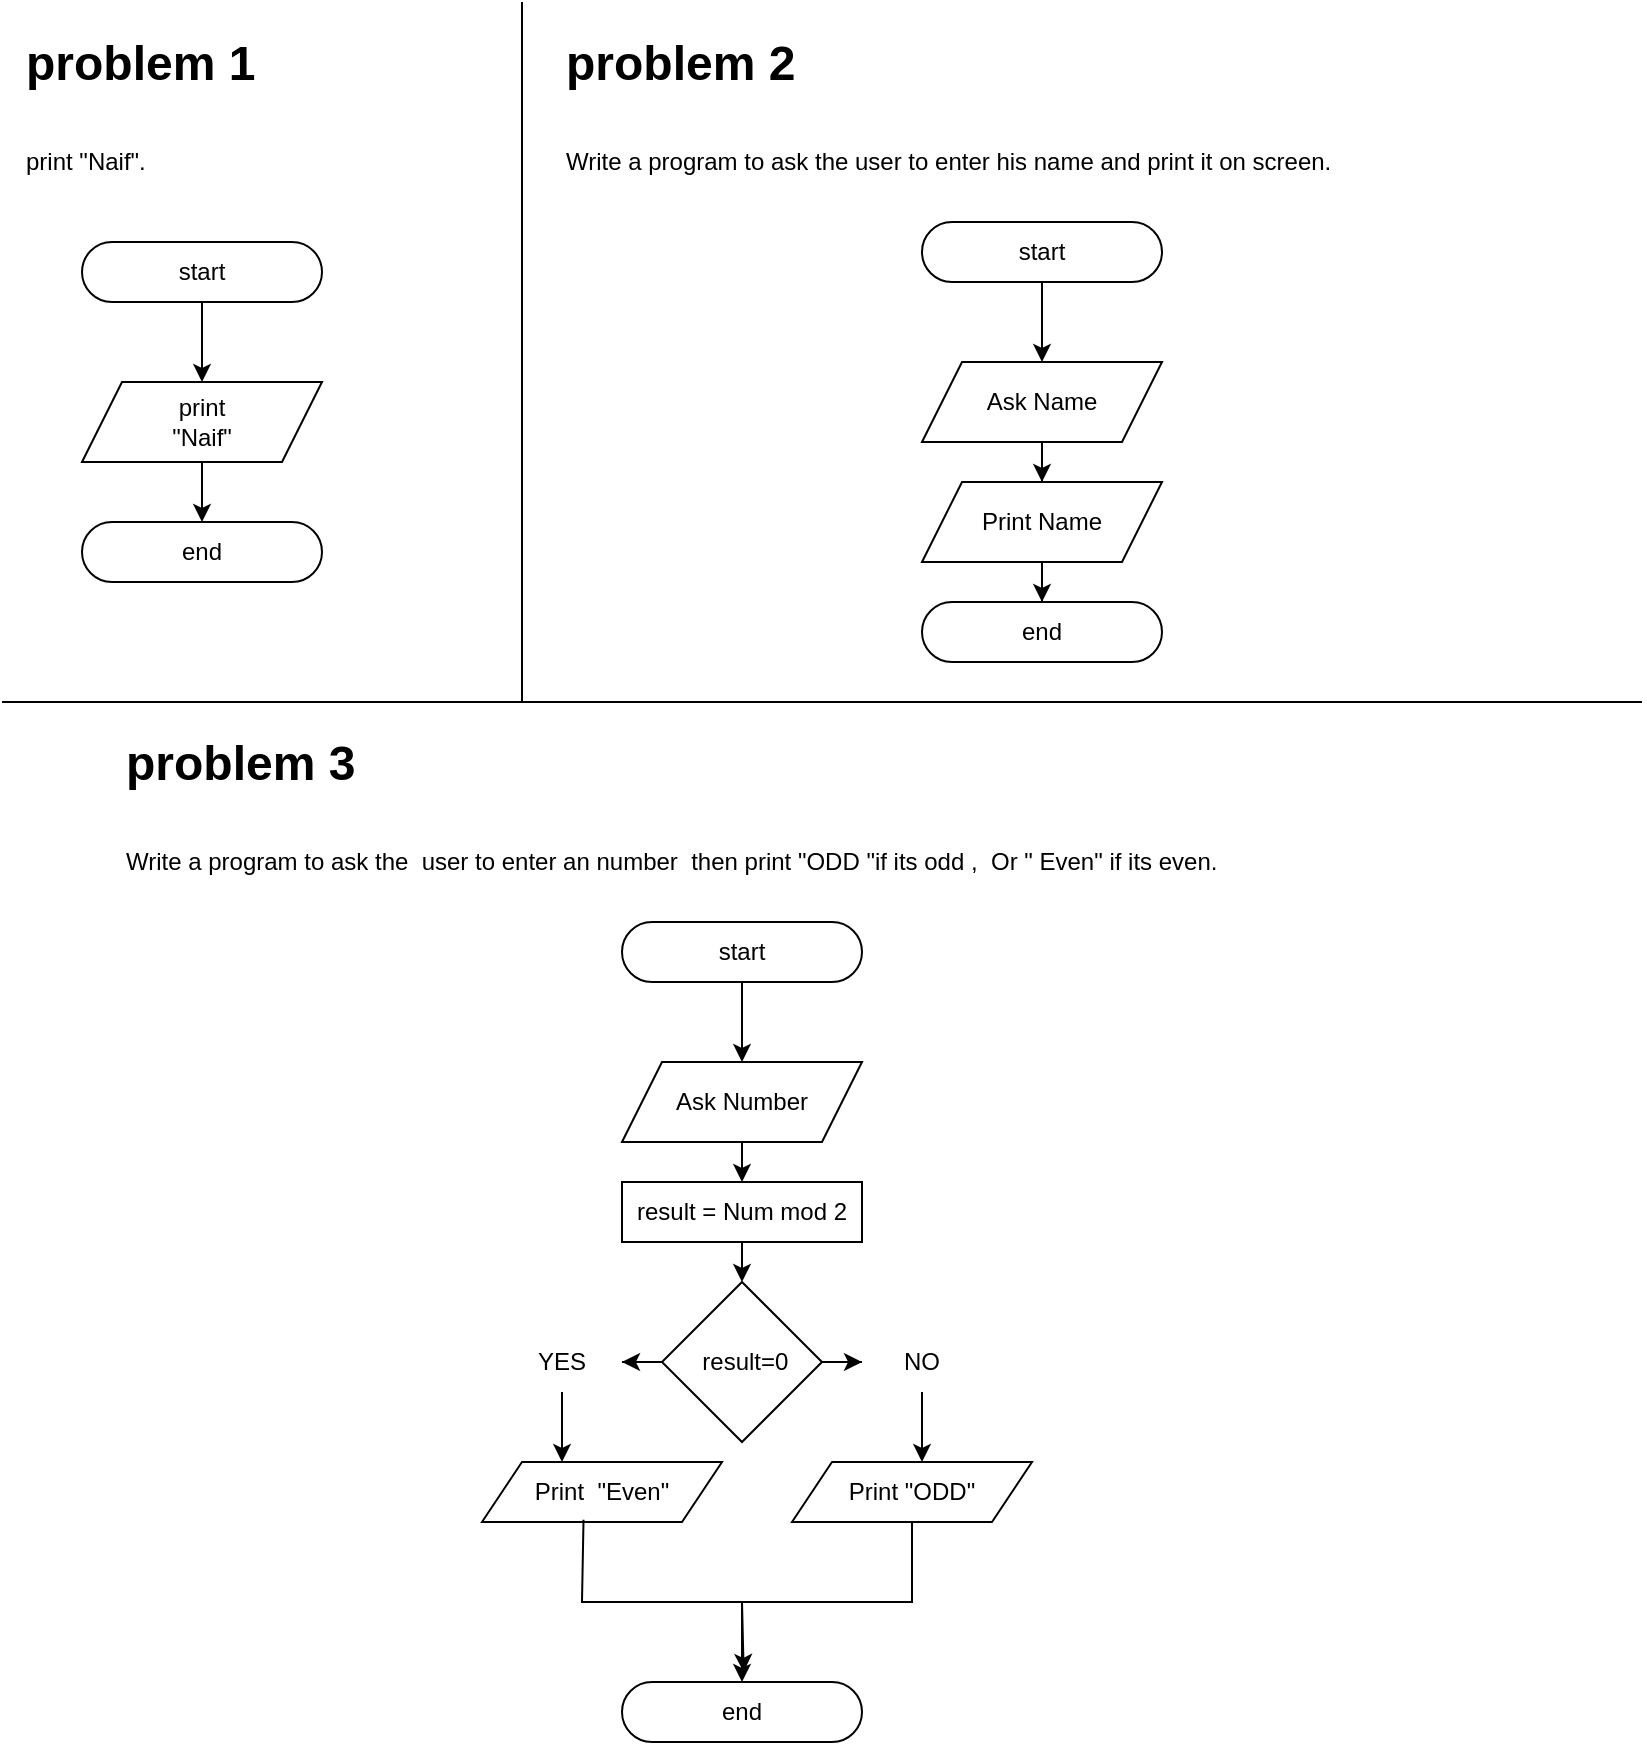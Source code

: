 <mxfile version="26.0.10">
  <diagram name="Page-1" id="ddUY0-JBl0YZsYEiuBf4">
    <mxGraphModel dx="1062" dy="672" grid="1" gridSize="10" guides="1" tooltips="1" connect="1" arrows="1" fold="1" page="1" pageScale="1" pageWidth="827" pageHeight="1169" math="0" shadow="0">
      <root>
        <mxCell id="0" />
        <mxCell id="1" parent="0" />
        <mxCell id="8YABR_l0edWi9X-4XDio-1" value="end" style="rounded=1;whiteSpace=wrap;html=1;arcSize=50;" vertex="1" parent="1">
          <mxGeometry x="40" y="260" width="120" height="30" as="geometry" />
        </mxCell>
        <mxCell id="8YABR_l0edWi9X-4XDio-6" value="" style="edgeStyle=orthogonalEdgeStyle;rounded=0;orthogonalLoop=1;jettySize=auto;html=1;" edge="1" parent="1" source="8YABR_l0edWi9X-4XDio-2" target="8YABR_l0edWi9X-4XDio-1">
          <mxGeometry relative="1" as="geometry" />
        </mxCell>
        <mxCell id="8YABR_l0edWi9X-4XDio-2" value="print&lt;div&gt;&quot;Naif&quot;&lt;/div&gt;" style="shape=parallelogram;perimeter=parallelogramPerimeter;whiteSpace=wrap;html=1;fixedSize=1;" vertex="1" parent="1">
          <mxGeometry x="40" y="190" width="120" height="40" as="geometry" />
        </mxCell>
        <mxCell id="8YABR_l0edWi9X-4XDio-7" value="" style="edgeStyle=orthogonalEdgeStyle;rounded=0;orthogonalLoop=1;jettySize=auto;html=1;" edge="1" parent="1" source="8YABR_l0edWi9X-4XDio-3" target="8YABR_l0edWi9X-4XDio-2">
          <mxGeometry relative="1" as="geometry" />
        </mxCell>
        <mxCell id="8YABR_l0edWi9X-4XDio-3" value="start" style="rounded=1;whiteSpace=wrap;html=1;arcSize=50;" vertex="1" parent="1">
          <mxGeometry x="40" y="120" width="120" height="30" as="geometry" />
        </mxCell>
        <mxCell id="8YABR_l0edWi9X-4XDio-8" value="" style="endArrow=none;html=1;rounded=0;" edge="1" parent="1">
          <mxGeometry width="50" height="50" relative="1" as="geometry">
            <mxPoint x="260" y="350" as="sourcePoint" />
            <mxPoint x="260" as="targetPoint" />
          </mxGeometry>
        </mxCell>
        <mxCell id="8YABR_l0edWi9X-4XDio-9" value="" style="endArrow=none;html=1;rounded=0;" edge="1" parent="1">
          <mxGeometry width="50" height="50" relative="1" as="geometry">
            <mxPoint y="350" as="sourcePoint" />
            <mxPoint x="820" y="350" as="targetPoint" />
          </mxGeometry>
        </mxCell>
        <mxCell id="8YABR_l0edWi9X-4XDio-12" value="&lt;h1 style=&quot;margin-top: 0px;&quot;&gt;&lt;span style=&quot;background-color: transparent; color: light-dark(rgb(0, 0, 0), rgb(255, 255, 255));&quot;&gt;problem 1&lt;/span&gt;&lt;/h1&gt;&lt;h1 style=&quot;margin-top: 0px;&quot;&gt;&lt;span style=&quot;font-size: 12px; font-weight: 400;&quot;&gt;print &quot;Naif&quot;.&lt;/span&gt;&lt;/h1&gt;" style="text;html=1;whiteSpace=wrap;overflow=hidden;rounded=0;" vertex="1" parent="1">
          <mxGeometry x="10" y="10" width="180" height="80" as="geometry" />
        </mxCell>
        <mxCell id="8YABR_l0edWi9X-4XDio-13" value="&lt;h1 style=&quot;margin-top: 0px;&quot;&gt;&lt;span style=&quot;background-color: transparent; color: light-dark(rgb(0, 0, 0), rgb(255, 255, 255));&quot;&gt;problem 2&lt;/span&gt;&lt;/h1&gt;&lt;h1 style=&quot;margin-top: 0px;&quot;&gt;&lt;span style=&quot;font-size: 12px; font-weight: 400;&quot;&gt;Write a program to ask the user to enter his name and print it on screen.&lt;/span&gt;&lt;/h1&gt;" style="text;html=1;whiteSpace=wrap;overflow=hidden;rounded=0;" vertex="1" parent="1">
          <mxGeometry x="280" y="10" width="390" height="80" as="geometry" />
        </mxCell>
        <mxCell id="8YABR_l0edWi9X-4XDio-15" value="end" style="rounded=1;whiteSpace=wrap;html=1;arcSize=50;" vertex="1" parent="1">
          <mxGeometry x="460" y="300" width="120" height="30" as="geometry" />
        </mxCell>
        <mxCell id="8YABR_l0edWi9X-4XDio-23" value="" style="edgeStyle=orthogonalEdgeStyle;rounded=0;orthogonalLoop=1;jettySize=auto;html=1;" edge="1" parent="1" source="8YABR_l0edWi9X-4XDio-17" target="8YABR_l0edWi9X-4XDio-22">
          <mxGeometry relative="1" as="geometry" />
        </mxCell>
        <mxCell id="8YABR_l0edWi9X-4XDio-17" value="Ask Name" style="shape=parallelogram;perimeter=parallelogramPerimeter;whiteSpace=wrap;html=1;fixedSize=1;" vertex="1" parent="1">
          <mxGeometry x="460" y="180" width="120" height="40" as="geometry" />
        </mxCell>
        <mxCell id="8YABR_l0edWi9X-4XDio-18" value="" style="edgeStyle=orthogonalEdgeStyle;rounded=0;orthogonalLoop=1;jettySize=auto;html=1;" edge="1" parent="1" source="8YABR_l0edWi9X-4XDio-19" target="8YABR_l0edWi9X-4XDio-17">
          <mxGeometry relative="1" as="geometry" />
        </mxCell>
        <mxCell id="8YABR_l0edWi9X-4XDio-19" value="start" style="rounded=1;whiteSpace=wrap;html=1;arcSize=50;" vertex="1" parent="1">
          <mxGeometry x="460" y="110" width="120" height="30" as="geometry" />
        </mxCell>
        <mxCell id="8YABR_l0edWi9X-4XDio-25" value="" style="edgeStyle=orthogonalEdgeStyle;rounded=0;orthogonalLoop=1;jettySize=auto;html=1;" edge="1" parent="1" source="8YABR_l0edWi9X-4XDio-22" target="8YABR_l0edWi9X-4XDio-15">
          <mxGeometry relative="1" as="geometry" />
        </mxCell>
        <mxCell id="8YABR_l0edWi9X-4XDio-22" value="Print Name" style="shape=parallelogram;perimeter=parallelogramPerimeter;whiteSpace=wrap;html=1;fixedSize=1;" vertex="1" parent="1">
          <mxGeometry x="460" y="240" width="120" height="40" as="geometry" />
        </mxCell>
        <mxCell id="8YABR_l0edWi9X-4XDio-26" value="end" style="rounded=1;whiteSpace=wrap;html=1;arcSize=50;" vertex="1" parent="1">
          <mxGeometry x="310" y="840" width="120" height="30" as="geometry" />
        </mxCell>
        <mxCell id="8YABR_l0edWi9X-4XDio-28" value="Ask Number" style="shape=parallelogram;perimeter=parallelogramPerimeter;whiteSpace=wrap;html=1;fixedSize=1;" vertex="1" parent="1">
          <mxGeometry x="310" y="530" width="120" height="40" as="geometry" />
        </mxCell>
        <mxCell id="8YABR_l0edWi9X-4XDio-29" value="" style="edgeStyle=orthogonalEdgeStyle;rounded=0;orthogonalLoop=1;jettySize=auto;html=1;" edge="1" parent="1" source="8YABR_l0edWi9X-4XDio-30" target="8YABR_l0edWi9X-4XDio-28">
          <mxGeometry relative="1" as="geometry" />
        </mxCell>
        <mxCell id="8YABR_l0edWi9X-4XDio-30" value="start" style="rounded=1;whiteSpace=wrap;html=1;arcSize=50;" vertex="1" parent="1">
          <mxGeometry x="310" y="460" width="120" height="30" as="geometry" />
        </mxCell>
        <mxCell id="8YABR_l0edWi9X-4XDio-33" value="&lt;h1 style=&quot;margin-top: 0px;&quot;&gt;&lt;span style=&quot;background-color: transparent; color: light-dark(rgb(0, 0, 0), rgb(255, 255, 255));&quot;&gt;problem 3&lt;/span&gt;&lt;/h1&gt;&lt;h1 style=&quot;margin-top: 0px;&quot;&gt;&lt;span style=&quot;font-size: 12px; font-weight: 400;&quot;&gt;Write a program to ask the&amp;nbsp; user to enter an number&amp;nbsp; then print &quot;ODD &quot;if its odd ,&amp;nbsp; Or &quot; Even&quot; if its even.&amp;nbsp;&lt;/span&gt;&lt;/h1&gt;" style="text;html=1;whiteSpace=wrap;overflow=hidden;rounded=0;" vertex="1" parent="1">
          <mxGeometry x="60" y="360" width="600" height="80" as="geometry" />
        </mxCell>
        <mxCell id="8YABR_l0edWi9X-4XDio-34" value="result = Num mod 2" style="rounded=0;whiteSpace=wrap;html=1;" vertex="1" parent="1">
          <mxGeometry x="310" y="590" width="120" height="30" as="geometry" />
        </mxCell>
        <mxCell id="8YABR_l0edWi9X-4XDio-45" value="" style="edgeStyle=orthogonalEdgeStyle;rounded=0;orthogonalLoop=1;jettySize=auto;html=1;" edge="1" parent="1" source="8YABR_l0edWi9X-4XDio-35" target="8YABR_l0edWi9X-4XDio-40">
          <mxGeometry relative="1" as="geometry" />
        </mxCell>
        <mxCell id="8YABR_l0edWi9X-4XDio-47" value="" style="edgeStyle=orthogonalEdgeStyle;rounded=0;orthogonalLoop=1;jettySize=auto;html=1;" edge="1" parent="1" source="8YABR_l0edWi9X-4XDio-35" target="8YABR_l0edWi9X-4XDio-46">
          <mxGeometry relative="1" as="geometry" />
        </mxCell>
        <mxCell id="8YABR_l0edWi9X-4XDio-35" value="&amp;nbsp;result=0" style="rhombus;whiteSpace=wrap;html=1;" vertex="1" parent="1">
          <mxGeometry x="330" y="640" width="80" height="80" as="geometry" />
        </mxCell>
        <mxCell id="8YABR_l0edWi9X-4XDio-37" value="Print&amp;nbsp; &quot;Even&quot;" style="shape=parallelogram;perimeter=parallelogramPerimeter;whiteSpace=wrap;html=1;fixedSize=1;" vertex="1" parent="1">
          <mxGeometry x="240" y="730" width="120" height="30" as="geometry" />
        </mxCell>
        <mxCell id="8YABR_l0edWi9X-4XDio-39" value="" style="endArrow=classic;html=1;rounded=0;exitX=0.423;exitY=0.962;exitDx=0;exitDy=0;exitPerimeter=0;entryX=0.507;entryY=-0.167;entryDx=0;entryDy=0;entryPerimeter=0;" edge="1" parent="1" source="8YABR_l0edWi9X-4XDio-37" target="8YABR_l0edWi9X-4XDio-26">
          <mxGeometry width="50" height="50" relative="1" as="geometry">
            <mxPoint x="230" y="630" as="sourcePoint" />
            <mxPoint x="280" y="580" as="targetPoint" />
            <Array as="points">
              <mxPoint x="290" y="800" />
              <mxPoint x="370" y="800" />
            </Array>
          </mxGeometry>
        </mxCell>
        <mxCell id="8YABR_l0edWi9X-4XDio-44" value="" style="edgeStyle=orthogonalEdgeStyle;rounded=0;orthogonalLoop=1;jettySize=auto;html=1;" edge="1" parent="1" source="8YABR_l0edWi9X-4XDio-40" target="8YABR_l0edWi9X-4XDio-37">
          <mxGeometry relative="1" as="geometry">
            <Array as="points">
              <mxPoint x="280" y="720" />
              <mxPoint x="280" y="720" />
            </Array>
          </mxGeometry>
        </mxCell>
        <mxCell id="8YABR_l0edWi9X-4XDio-40" value="YES" style="text;html=1;align=center;verticalAlign=middle;whiteSpace=wrap;rounded=0;" vertex="1" parent="1">
          <mxGeometry x="250" y="665" width="60" height="30" as="geometry" />
        </mxCell>
        <mxCell id="8YABR_l0edWi9X-4XDio-49" value="" style="edgeStyle=orthogonalEdgeStyle;rounded=0;orthogonalLoop=1;jettySize=auto;html=1;" edge="1" parent="1" source="8YABR_l0edWi9X-4XDio-46" target="8YABR_l0edWi9X-4XDio-48">
          <mxGeometry relative="1" as="geometry">
            <Array as="points">
              <mxPoint x="460" y="730" />
              <mxPoint x="460" y="730" />
            </Array>
          </mxGeometry>
        </mxCell>
        <mxCell id="8YABR_l0edWi9X-4XDio-46" value="NO" style="text;html=1;align=center;verticalAlign=middle;whiteSpace=wrap;rounded=0;" vertex="1" parent="1">
          <mxGeometry x="430" y="665" width="60" height="30" as="geometry" />
        </mxCell>
        <mxCell id="8YABR_l0edWi9X-4XDio-50" value="" style="edgeStyle=orthogonalEdgeStyle;rounded=0;orthogonalLoop=1;jettySize=auto;html=1;" edge="1" parent="1" source="8YABR_l0edWi9X-4XDio-48" target="8YABR_l0edWi9X-4XDio-26">
          <mxGeometry relative="1" as="geometry" />
        </mxCell>
        <mxCell id="8YABR_l0edWi9X-4XDio-48" value="Print &quot;ODD&quot;" style="shape=parallelogram;perimeter=parallelogramPerimeter;whiteSpace=wrap;html=1;fixedSize=1;" vertex="1" parent="1">
          <mxGeometry x="395" y="730" width="120" height="30" as="geometry" />
        </mxCell>
        <mxCell id="8YABR_l0edWi9X-4XDio-52" value="" style="endArrow=classic;html=1;rounded=0;exitX=0.5;exitY=1;exitDx=0;exitDy=0;entryX=0.5;entryY=0;entryDx=0;entryDy=0;" edge="1" parent="1" source="8YABR_l0edWi9X-4XDio-28" target="8YABR_l0edWi9X-4XDio-34">
          <mxGeometry width="50" height="50" relative="1" as="geometry">
            <mxPoint x="230" y="690" as="sourcePoint" />
            <mxPoint x="280" y="640" as="targetPoint" />
          </mxGeometry>
        </mxCell>
        <mxCell id="8YABR_l0edWi9X-4XDio-53" value="" style="endArrow=classic;html=1;rounded=0;exitX=0.5;exitY=1;exitDx=0;exitDy=0;entryX=0.5;entryY=0;entryDx=0;entryDy=0;" edge="1" parent="1" source="8YABR_l0edWi9X-4XDio-34" target="8YABR_l0edWi9X-4XDio-35">
          <mxGeometry width="50" height="50" relative="1" as="geometry">
            <mxPoint x="230" y="690" as="sourcePoint" />
            <mxPoint x="280" y="640" as="targetPoint" />
          </mxGeometry>
        </mxCell>
      </root>
    </mxGraphModel>
  </diagram>
</mxfile>
